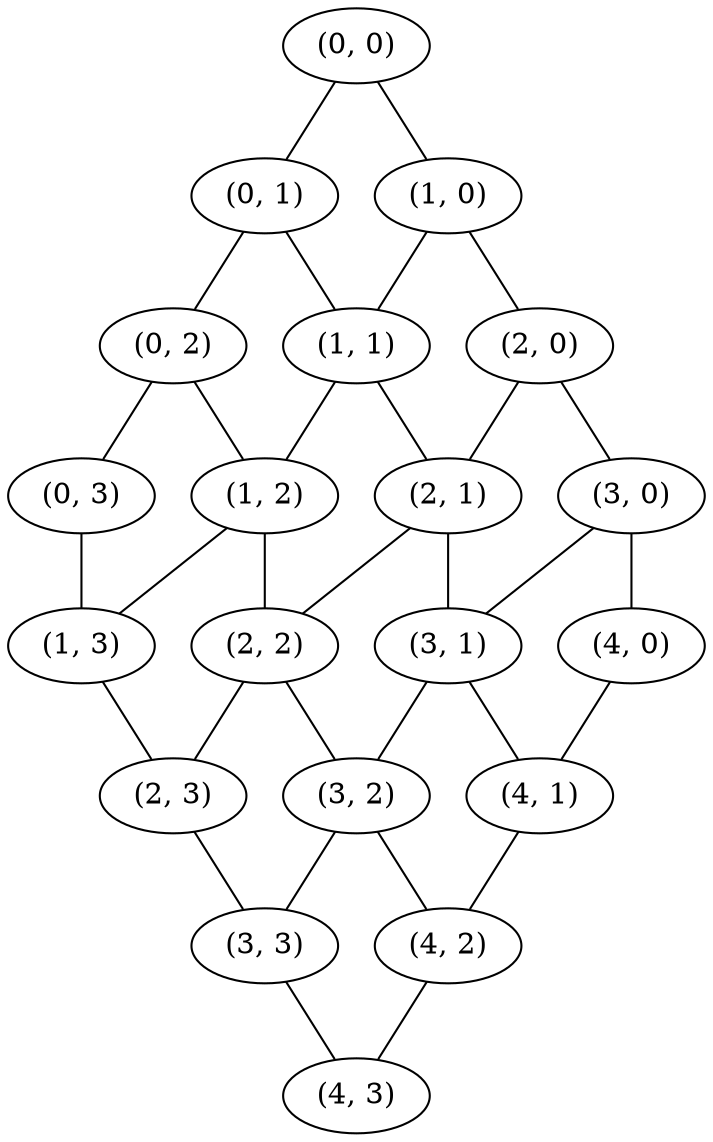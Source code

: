 strict graph {
"(0, 0)" -- "(1, 0)" ;
"(0, 0)" -- "(0, 1)" ;
"(0, 1)" -- "(1, 1)" ;
"(0, 1)" -- "(0, 2)" ;
"(0, 1)" -- "(0, 0)" ;
"(0, 2)" -- "(1, 2)" ;
"(0, 2)" -- "(0, 3)" ;
"(0, 2)" -- "(0, 1)" ;
"(0, 3)" -- "(1, 3)" ;
"(0, 3)" -- "(0, 2)" ;
"(1, 0)" -- "(0, 0)" ;
"(1, 0)" -- "(2, 0)" ;
"(1, 0)" -- "(1, 1)" ;
"(1, 1)" -- "(0, 1)" ;
"(1, 1)" -- "(2, 1)" ;
"(1, 1)" -- "(1, 2)" ;
"(1, 1)" -- "(1, 0)" ;
"(1, 2)" -- "(0, 2)" ;
"(1, 2)" -- "(2, 2)" ;
"(1, 2)" -- "(1, 3)" ;
"(1, 2)" -- "(1, 1)" ;
"(1, 3)" -- "(0, 3)" ;
"(1, 3)" -- "(2, 3)" ;
"(1, 3)" -- "(1, 2)" ;
"(2, 0)" -- "(1, 0)" ;
"(2, 0)" -- "(3, 0)" ;
"(2, 0)" -- "(2, 1)" ;
"(2, 1)" -- "(1, 1)" ;
"(2, 1)" -- "(3, 1)" ;
"(2, 1)" -- "(2, 2)" ;
"(2, 1)" -- "(2, 0)" ;
"(2, 2)" -- "(1, 2)" ;
"(2, 2)" -- "(3, 2)" ;
"(2, 2)" -- "(2, 3)" ;
"(2, 2)" -- "(2, 1)" ;
"(2, 3)" -- "(1, 3)" ;
"(2, 3)" -- "(3, 3)" ;
"(2, 3)" -- "(2, 2)" ;
"(3, 0)" -- "(2, 0)" ;
"(3, 0)" -- "(4, 0)" ;
"(3, 0)" -- "(3, 1)" ;
"(3, 1)" -- "(2, 1)" ;
"(3, 1)" -- "(4, 1)" ;
"(3, 1)" -- "(3, 2)" ;
"(3, 1)" -- "(3, 0)" ;
"(3, 2)" -- "(2, 2)" ;
"(3, 2)" -- "(4, 2)" ;
"(3, 2)" -- "(3, 3)" ;
"(3, 2)" -- "(3, 1)" ;
"(3, 3)" -- "(2, 3)" ;
"(3, 3)" -- "(4, 3)" ;
"(3, 3)" -- "(3, 2)" ;
"(4, 0)" -- "(3, 0)" ;
"(4, 0)" -- "(4, 1)" ;
"(4, 1)" -- "(3, 1)" ;
"(4, 1)" -- "(4, 2)" ;
"(4, 1)" -- "(4, 0)" ;
"(4, 2)" -- "(3, 2)" ;
"(4, 2)" -- "(4, 3)" ;
"(4, 2)" -- "(4, 1)" ;
"(4, 3)" -- "(3, 3)" ;
"(4, 3)" -- "(4, 2)" ;
}